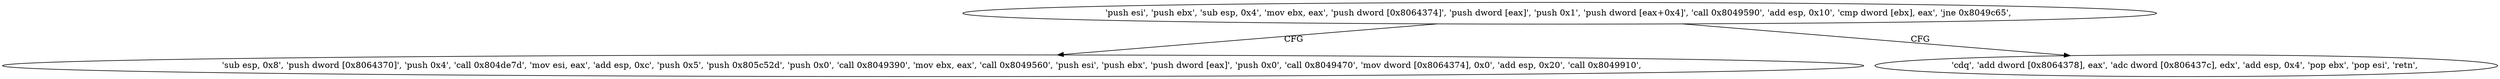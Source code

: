 digraph "func" {
"134519858" [label = "'push esi', 'push ebx', 'sub esp, 0x4', 'mov ebx, eax', 'push dword [0x8064374]', 'push dword [eax]', 'push 0x1', 'push dword [eax+0x4]', 'call 0x8049590', 'add esp, 0x10', 'cmp dword [ebx], eax', 'jne 0x8049c65', " ]
"134519909" [label = "'sub esp, 0x8', 'push dword [0x8064370]', 'push 0x4', 'call 0x804de7d', 'mov esi, eax', 'add esp, 0xc', 'push 0x5', 'push 0x805c52d', 'push 0x0', 'call 0x8049390', 'mov ebx, eax', 'call 0x8049560', 'push esi', 'push ebx', 'push dword [eax]', 'push 0x0', 'call 0x8049470', 'mov dword [0x8064374], 0x0', 'add esp, 0x20', 'call 0x8049910', " ]
"134519890" [label = "'cdq', 'add dword [0x8064378], eax', 'adc dword [0x806437c], edx', 'add esp, 0x4', 'pop ebx', 'pop esi', 'retn', " ]
"134519858" -> "134519909" [ label = "CFG" ]
"134519858" -> "134519890" [ label = "CFG" ]
}
